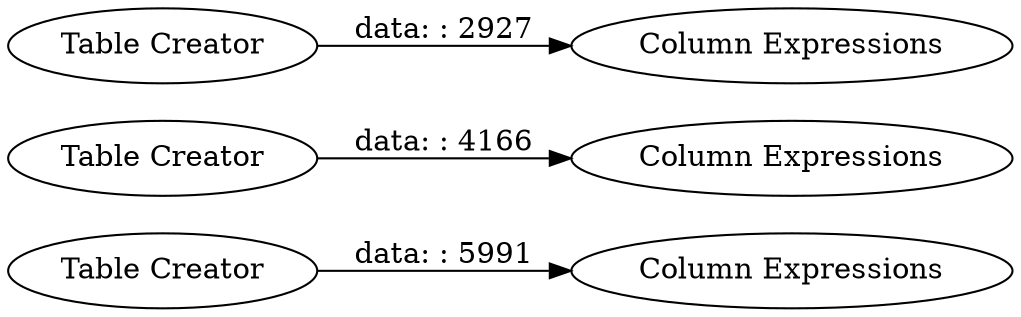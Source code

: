 digraph {
	"1274012124373746975_385" [label="Column Expressions"]
	"1274012124373746975_388" [label="Table Creator"]
	"1274012124373746975_386" [label="Table Creator"]
	"1274012124373746975_387" [label="Column Expressions"]
	"1274012124373746975_1" [label="Table Creator"]
	"1274012124373746975_389" [label="Column Expressions"]
	"1274012124373746975_386" -> "1274012124373746975_387" [label="data: : 2927"]
	"1274012124373746975_388" -> "1274012124373746975_389" [label="data: : 4166"]
	"1274012124373746975_1" -> "1274012124373746975_385" [label="data: : 5991"]
	rankdir=LR
}
